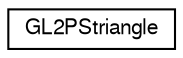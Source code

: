 digraph G
{
  edge [fontname="FreeSans",fontsize="10",labelfontname="FreeSans",labelfontsize="10"];
  node [fontname="FreeSans",fontsize="10",shape=record];
  rankdir="LR";
  Node1 [label="GL2PStriangle",height=0.2,width=0.4,color="black", fillcolor="white", style="filled",URL="$struct_g_l2_p_striangle.html"];
}
